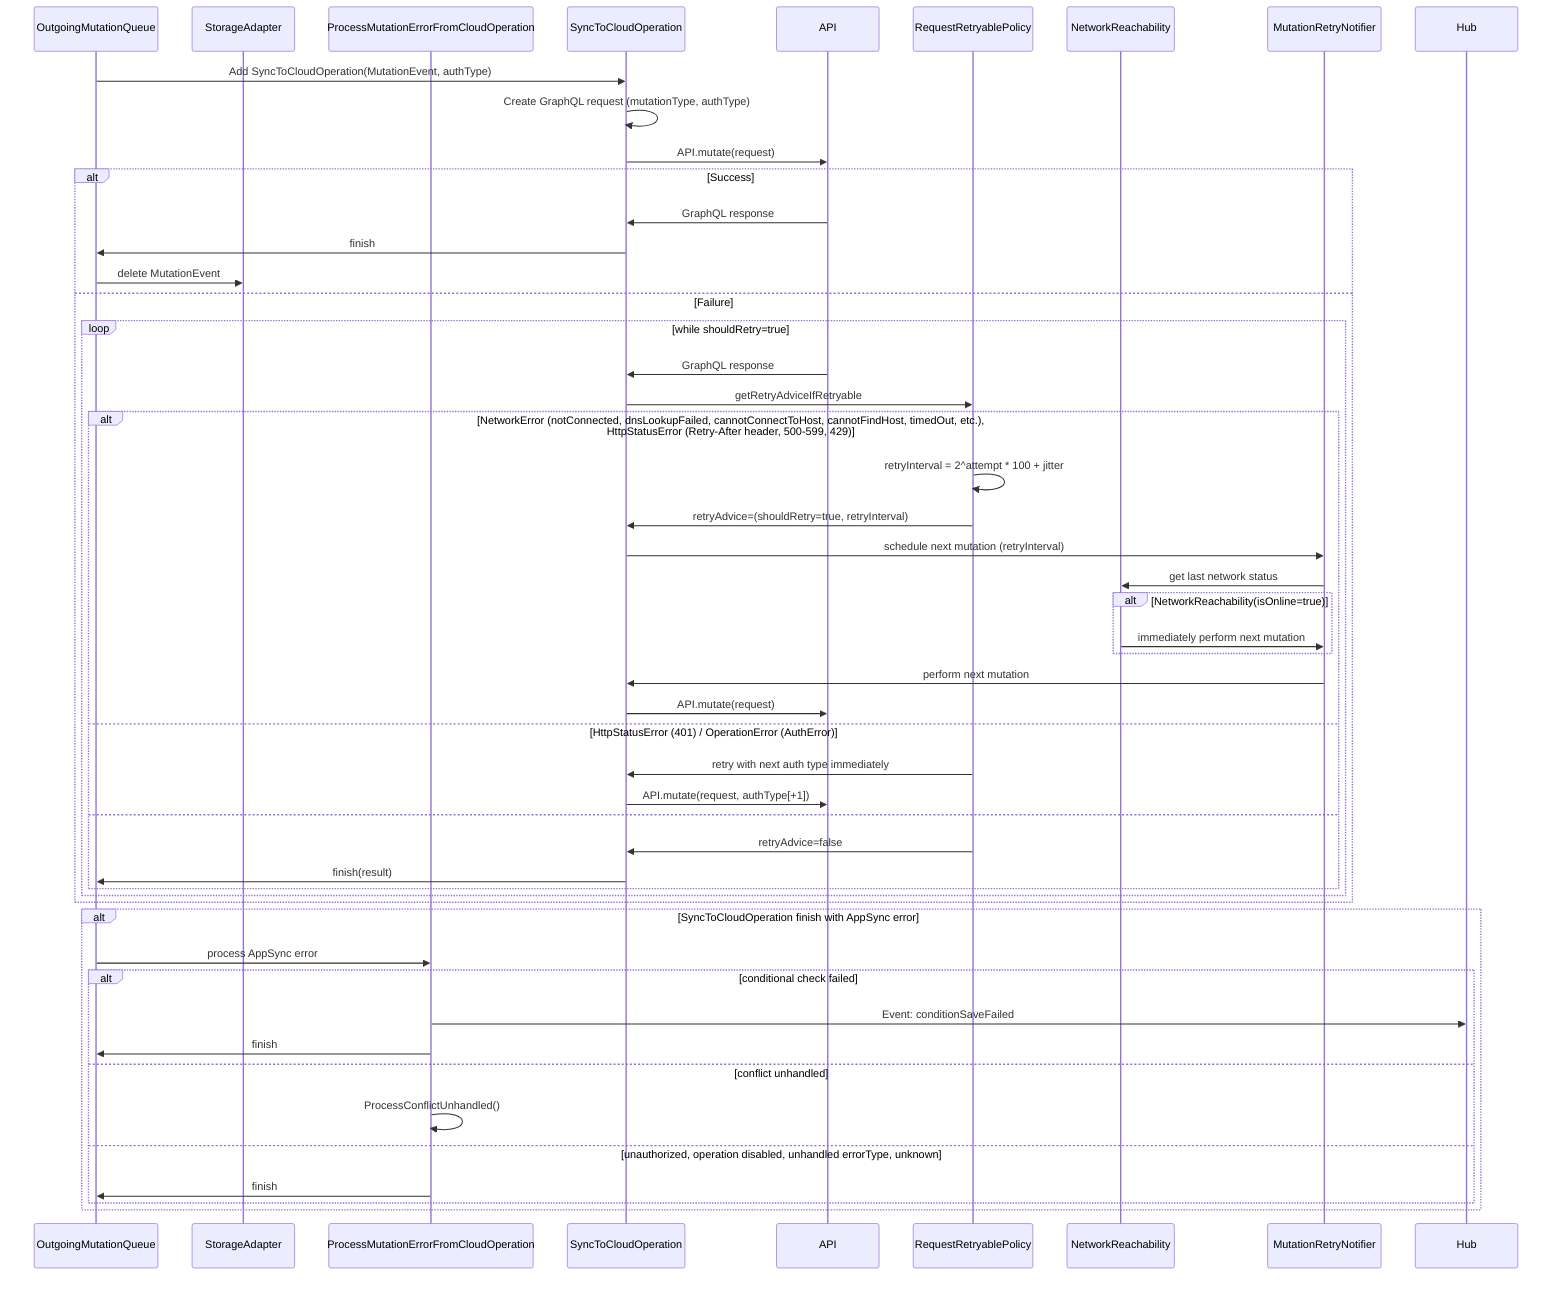 %% SyncToCloudOperation
sequenceDiagram
    participant OutgoingMutationQueue
    participant StorageAdapter
    participant ProcessMutationErrorFromCloudOperation
    participant SyncToCloudOperation
    participant API
    participant RequestRetryablePolicy
    participant NetworkReachability
    participant MutationRetryNotifier
    participant Hub
    
    OutgoingMutationQueue->>SyncToCloudOperation: Add SyncToCloudOperation(MutationEvent, authType)
    SyncToCloudOperation->>SyncToCloudOperation: Create GraphQL request (mutationType, authType)
    SyncToCloudOperation->>API: API.mutate(request)
    
    alt Success
        API->>SyncToCloudOperation: GraphQL response
        SyncToCloudOperation->>OutgoingMutationQueue: finish
        OutgoingMutationQueue->>StorageAdapter: delete MutationEvent
    else Failure
        loop while shouldRetry=true
            API->>SyncToCloudOperation: GraphQL response
            SyncToCloudOperation->>RequestRetryablePolicy: getRetryAdviceIfRetryable  
            alt NetworkError (notConnected, dnsLookupFailed, cannotConnectToHost, cannotFindHost, timedOut, etc.), HttpStatusError (Retry-After header, 500-599, 429)
                RequestRetryablePolicy->>RequestRetryablePolicy: retryInterval = 2^attempt * 100 + jitter
                RequestRetryablePolicy->>SyncToCloudOperation: retryAdvice=(shouldRetry=true, retryInterval)
                SyncToCloudOperation->>MutationRetryNotifier: schedule next mutation (retryInterval)
                MutationRetryNotifier->>NetworkReachability: get last network status
                alt NetworkReachability(isOnline=true)
                    NetworkReachability->>MutationRetryNotifier: immediately perform next mutation
                end
                MutationRetryNotifier->>SyncToCloudOperation: perform next mutation
                SyncToCloudOperation->>API: API.mutate(request)
            else HttpStatusError (401) / OperationError (AuthError)
                RequestRetryablePolicy->>SyncToCloudOperation: retry with next auth type immediately 
                SyncToCloudOperation->>API: API.mutate(request, authType[+1])
            else
                RequestRetryablePolicy->>SyncToCloudOperation: retryAdvice=false
                SyncToCloudOperation->>OutgoingMutationQueue: finish(result)
            end
        end
    end

    alt SyncToCloudOperation finish with AppSync error
        OutgoingMutationQueue->>ProcessMutationErrorFromCloudOperation: process AppSync error
        alt conditional check failed
            ProcessMutationErrorFromCloudOperation->>Hub: Event: conditionSaveFailed
            ProcessMutationErrorFromCloudOperation->>OutgoingMutationQueue: finish
        else conflict unhandled
            ProcessMutationErrorFromCloudOperation->>ProcessMutationErrorFromCloudOperation: ProcessConflictUnhandled()
        else unauthorized, operation disabled, unhandled errorType, unknown
            ProcessMutationErrorFromCloudOperation->>OutgoingMutationQueue: finish
        end
    end